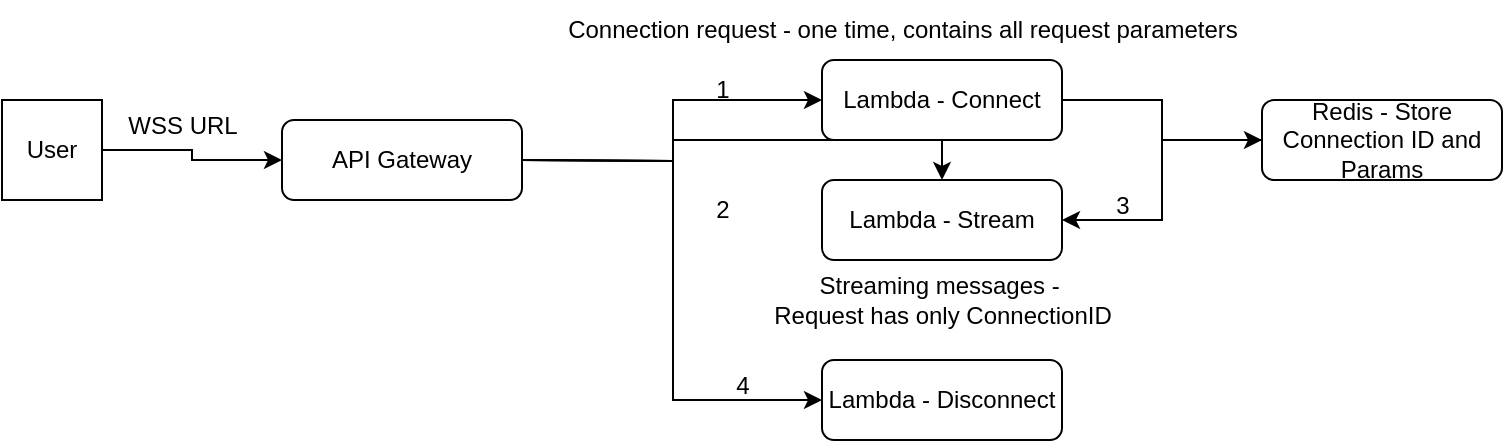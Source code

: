 <mxfile version="25.0.3">
  <diagram name="Page-1" id="6Mw9IOJvSCJcCOZ4GTFr">
    <mxGraphModel dx="1154" dy="779" grid="1" gridSize="10" guides="1" tooltips="1" connect="1" arrows="1" fold="1" page="1" pageScale="1" pageWidth="1600" pageHeight="1200" math="0" shadow="0">
      <root>
        <mxCell id="0" />
        <mxCell id="1" parent="0" />
        <mxCell id="flXZZ3zYYz5a7-yL_w6W-4" style="edgeStyle=orthogonalEdgeStyle;rounded=0;orthogonalLoop=1;jettySize=auto;html=1;entryX=0;entryY=0.5;entryDx=0;entryDy=0;" edge="1" parent="1" target="flXZZ3zYYz5a7-yL_w6W-2">
          <mxGeometry relative="1" as="geometry">
            <mxPoint x="280" y="160" as="sourcePoint" />
          </mxGeometry>
        </mxCell>
        <mxCell id="flXZZ3zYYz5a7-yL_w6W-6" style="edgeStyle=orthogonalEdgeStyle;rounded=0;orthogonalLoop=1;jettySize=auto;html=1;" edge="1" parent="1" target="flXZZ3zYYz5a7-yL_w6W-3">
          <mxGeometry relative="1" as="geometry">
            <mxPoint x="280" y="160" as="sourcePoint" />
          </mxGeometry>
        </mxCell>
        <mxCell id="flXZZ3zYYz5a7-yL_w6W-11" style="edgeStyle=orthogonalEdgeStyle;rounded=0;orthogonalLoop=1;jettySize=auto;html=1;entryX=0;entryY=0.5;entryDx=0;entryDy=0;" edge="1" parent="1" target="flXZZ3zYYz5a7-yL_w6W-10">
          <mxGeometry relative="1" as="geometry">
            <mxPoint x="280" y="160" as="sourcePoint" />
          </mxGeometry>
        </mxCell>
        <mxCell id="flXZZ3zYYz5a7-yL_w6W-18" style="edgeStyle=orthogonalEdgeStyle;rounded=0;orthogonalLoop=1;jettySize=auto;html=1;entryX=0;entryY=0.5;entryDx=0;entryDy=0;" edge="1" parent="1" source="flXZZ3zYYz5a7-yL_w6W-1" target="flXZZ3zYYz5a7-yL_w6W-17">
          <mxGeometry relative="1" as="geometry" />
        </mxCell>
        <mxCell id="flXZZ3zYYz5a7-yL_w6W-1" value="User" style="whiteSpace=wrap;html=1;aspect=fixed;" vertex="1" parent="1">
          <mxGeometry x="20" y="130" width="50" height="50" as="geometry" />
        </mxCell>
        <mxCell id="flXZZ3zYYz5a7-yL_w6W-14" style="edgeStyle=orthogonalEdgeStyle;rounded=0;orthogonalLoop=1;jettySize=auto;html=1;entryX=0;entryY=0.5;entryDx=0;entryDy=0;" edge="1" parent="1" source="flXZZ3zYYz5a7-yL_w6W-2" target="flXZZ3zYYz5a7-yL_w6W-13">
          <mxGeometry relative="1" as="geometry" />
        </mxCell>
        <mxCell id="flXZZ3zYYz5a7-yL_w6W-2" value="Lambda - Connect" style="rounded=1;whiteSpace=wrap;html=1;" vertex="1" parent="1">
          <mxGeometry x="430" y="110" width="120" height="40" as="geometry" />
        </mxCell>
        <mxCell id="flXZZ3zYYz5a7-yL_w6W-3" value="Lambda - Stream" style="rounded=1;whiteSpace=wrap;html=1;" vertex="1" parent="1">
          <mxGeometry x="430" y="170" width="120" height="40" as="geometry" />
        </mxCell>
        <mxCell id="flXZZ3zYYz5a7-yL_w6W-5" value="Connection request - one time, contains all request parameters" style="text;html=1;align=center;verticalAlign=middle;resizable=0;points=[];autosize=1;strokeColor=none;fillColor=none;" vertex="1" parent="1">
          <mxGeometry x="290" y="80" width="360" height="30" as="geometry" />
        </mxCell>
        <mxCell id="flXZZ3zYYz5a7-yL_w6W-7" value="Streaming messages -&amp;nbsp;&lt;div&gt;Request has only ConnectionID&lt;/div&gt;" style="text;html=1;align=center;verticalAlign=middle;resizable=0;points=[];autosize=1;strokeColor=none;fillColor=none;" vertex="1" parent="1">
          <mxGeometry x="395" y="210" width="190" height="40" as="geometry" />
        </mxCell>
        <mxCell id="flXZZ3zYYz5a7-yL_w6W-8" value="1" style="text;html=1;align=center;verticalAlign=middle;resizable=0;points=[];autosize=1;strokeColor=none;fillColor=none;" vertex="1" parent="1">
          <mxGeometry x="365" y="110" width="30" height="30" as="geometry" />
        </mxCell>
        <mxCell id="flXZZ3zYYz5a7-yL_w6W-9" value="2" style="text;html=1;align=center;verticalAlign=middle;resizable=0;points=[];autosize=1;strokeColor=none;fillColor=none;" vertex="1" parent="1">
          <mxGeometry x="365" y="170" width="30" height="30" as="geometry" />
        </mxCell>
        <mxCell id="flXZZ3zYYz5a7-yL_w6W-10" value="Lambda - Disconnect" style="rounded=1;whiteSpace=wrap;html=1;" vertex="1" parent="1">
          <mxGeometry x="430" y="260" width="120" height="40" as="geometry" />
        </mxCell>
        <mxCell id="flXZZ3zYYz5a7-yL_w6W-12" value="4" style="text;html=1;align=center;verticalAlign=middle;resizable=0;points=[];autosize=1;strokeColor=none;fillColor=none;" vertex="1" parent="1">
          <mxGeometry x="375" y="258" width="30" height="30" as="geometry" />
        </mxCell>
        <mxCell id="flXZZ3zYYz5a7-yL_w6W-15" style="edgeStyle=orthogonalEdgeStyle;rounded=0;orthogonalLoop=1;jettySize=auto;html=1;entryX=1;entryY=0.5;entryDx=0;entryDy=0;" edge="1" parent="1" source="flXZZ3zYYz5a7-yL_w6W-13" target="flXZZ3zYYz5a7-yL_w6W-3">
          <mxGeometry relative="1" as="geometry" />
        </mxCell>
        <mxCell id="flXZZ3zYYz5a7-yL_w6W-13" value="Redis - Store Connection ID and Params" style="rounded=1;whiteSpace=wrap;html=1;" vertex="1" parent="1">
          <mxGeometry x="650" y="130" width="120" height="40" as="geometry" />
        </mxCell>
        <mxCell id="flXZZ3zYYz5a7-yL_w6W-16" value="3" style="text;html=1;align=center;verticalAlign=middle;resizable=0;points=[];autosize=1;strokeColor=none;fillColor=none;" vertex="1" parent="1">
          <mxGeometry x="565" y="168" width="30" height="30" as="geometry" />
        </mxCell>
        <mxCell id="flXZZ3zYYz5a7-yL_w6W-17" value="API Gateway" style="rounded=1;whiteSpace=wrap;html=1;" vertex="1" parent="1">
          <mxGeometry x="160" y="140" width="120" height="40" as="geometry" />
        </mxCell>
        <mxCell id="flXZZ3zYYz5a7-yL_w6W-19" value="WSS URL" style="text;html=1;align=center;verticalAlign=middle;resizable=0;points=[];autosize=1;strokeColor=none;fillColor=none;" vertex="1" parent="1">
          <mxGeometry x="70" y="128" width="80" height="30" as="geometry" />
        </mxCell>
      </root>
    </mxGraphModel>
  </diagram>
</mxfile>

